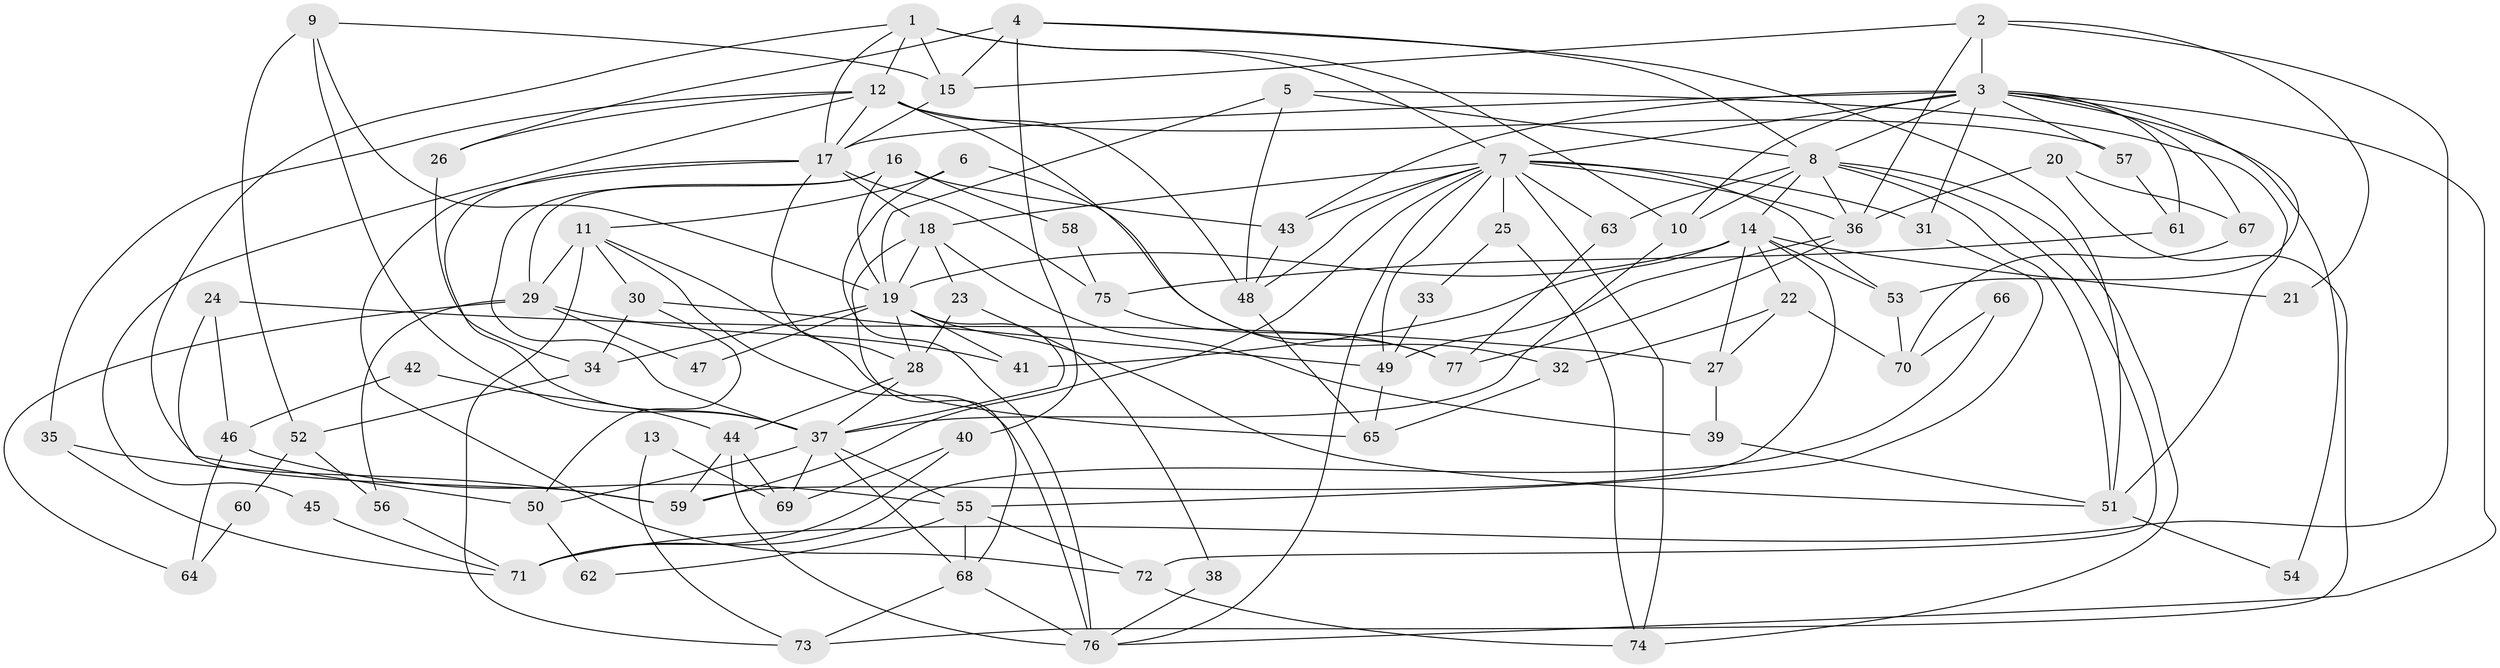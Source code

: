 // original degree distribution, {4: 0.3302752293577982, 5: 0.1834862385321101, 3: 0.22935779816513763, 6: 0.09174311926605505, 2: 0.12844036697247707, 7: 0.027522935779816515, 8: 0.009174311926605505}
// Generated by graph-tools (version 1.1) at 2025/51/03/04/25 22:51:20]
// undirected, 77 vertices, 173 edges
graph export_dot {
  node [color=gray90,style=filled];
  1;
  2;
  3;
  4;
  5;
  6;
  7;
  8;
  9;
  10;
  11;
  12;
  13;
  14;
  15;
  16;
  17;
  18;
  19;
  20;
  21;
  22;
  23;
  24;
  25;
  26;
  27;
  28;
  29;
  30;
  31;
  32;
  33;
  34;
  35;
  36;
  37;
  38;
  39;
  40;
  41;
  42;
  43;
  44;
  45;
  46;
  47;
  48;
  49;
  50;
  51;
  52;
  53;
  54;
  55;
  56;
  57;
  58;
  59;
  60;
  61;
  62;
  63;
  64;
  65;
  66;
  67;
  68;
  69;
  70;
  71;
  72;
  73;
  74;
  75;
  76;
  77;
  1 -- 7 [weight=1.0];
  1 -- 10 [weight=1.0];
  1 -- 12 [weight=1.0];
  1 -- 15 [weight=1.0];
  1 -- 17 [weight=1.0];
  1 -- 59 [weight=1.0];
  2 -- 3 [weight=1.0];
  2 -- 15 [weight=1.0];
  2 -- 21 [weight=1.0];
  2 -- 36 [weight=1.0];
  2 -- 71 [weight=1.0];
  3 -- 7 [weight=1.0];
  3 -- 8 [weight=2.0];
  3 -- 10 [weight=1.0];
  3 -- 17 [weight=2.0];
  3 -- 31 [weight=1.0];
  3 -- 43 [weight=1.0];
  3 -- 53 [weight=1.0];
  3 -- 54 [weight=1.0];
  3 -- 57 [weight=1.0];
  3 -- 61 [weight=1.0];
  3 -- 67 [weight=1.0];
  3 -- 76 [weight=1.0];
  4 -- 8 [weight=1.0];
  4 -- 15 [weight=1.0];
  4 -- 26 [weight=1.0];
  4 -- 40 [weight=1.0];
  4 -- 51 [weight=1.0];
  5 -- 8 [weight=1.0];
  5 -- 19 [weight=1.0];
  5 -- 48 [weight=1.0];
  5 -- 51 [weight=1.0];
  6 -- 11 [weight=1.0];
  6 -- 32 [weight=1.0];
  6 -- 76 [weight=1.0];
  7 -- 18 [weight=1.0];
  7 -- 25 [weight=1.0];
  7 -- 31 [weight=1.0];
  7 -- 36 [weight=2.0];
  7 -- 43 [weight=1.0];
  7 -- 48 [weight=1.0];
  7 -- 49 [weight=1.0];
  7 -- 53 [weight=1.0];
  7 -- 59 [weight=1.0];
  7 -- 63 [weight=1.0];
  7 -- 74 [weight=1.0];
  7 -- 76 [weight=1.0];
  8 -- 10 [weight=1.0];
  8 -- 14 [weight=1.0];
  8 -- 36 [weight=1.0];
  8 -- 51 [weight=1.0];
  8 -- 63 [weight=2.0];
  8 -- 72 [weight=1.0];
  8 -- 74 [weight=1.0];
  9 -- 15 [weight=1.0];
  9 -- 19 [weight=1.0];
  9 -- 37 [weight=1.0];
  9 -- 52 [weight=1.0];
  10 -- 37 [weight=1.0];
  11 -- 29 [weight=1.0];
  11 -- 30 [weight=1.0];
  11 -- 65 [weight=1.0];
  11 -- 73 [weight=1.0];
  11 -- 76 [weight=1.0];
  12 -- 17 [weight=1.0];
  12 -- 26 [weight=1.0];
  12 -- 35 [weight=1.0];
  12 -- 45 [weight=1.0];
  12 -- 48 [weight=1.0];
  12 -- 57 [weight=1.0];
  12 -- 77 [weight=1.0];
  13 -- 69 [weight=1.0];
  13 -- 73 [weight=1.0];
  14 -- 19 [weight=1.0];
  14 -- 21 [weight=1.0];
  14 -- 22 [weight=1.0];
  14 -- 27 [weight=1.0];
  14 -- 41 [weight=1.0];
  14 -- 53 [weight=1.0];
  14 -- 59 [weight=2.0];
  15 -- 17 [weight=1.0];
  16 -- 19 [weight=1.0];
  16 -- 29 [weight=1.0];
  16 -- 37 [weight=1.0];
  16 -- 43 [weight=1.0];
  16 -- 58 [weight=1.0];
  17 -- 18 [weight=1.0];
  17 -- 28 [weight=1.0];
  17 -- 37 [weight=1.0];
  17 -- 72 [weight=1.0];
  17 -- 75 [weight=1.0];
  18 -- 19 [weight=1.0];
  18 -- 23 [weight=1.0];
  18 -- 39 [weight=1.0];
  18 -- 68 [weight=1.0];
  19 -- 28 [weight=1.0];
  19 -- 34 [weight=1.0];
  19 -- 37 [weight=1.0];
  19 -- 41 [weight=1.0];
  19 -- 47 [weight=1.0];
  19 -- 51 [weight=1.0];
  20 -- 36 [weight=1.0];
  20 -- 67 [weight=1.0];
  20 -- 73 [weight=1.0];
  22 -- 27 [weight=1.0];
  22 -- 32 [weight=1.0];
  22 -- 70 [weight=1.0];
  23 -- 28 [weight=1.0];
  23 -- 38 [weight=1.0];
  24 -- 27 [weight=1.0];
  24 -- 46 [weight=1.0];
  24 -- 50 [weight=1.0];
  25 -- 33 [weight=1.0];
  25 -- 74 [weight=1.0];
  26 -- 34 [weight=1.0];
  27 -- 39 [weight=1.0];
  28 -- 37 [weight=1.0];
  28 -- 44 [weight=1.0];
  29 -- 41 [weight=1.0];
  29 -- 47 [weight=1.0];
  29 -- 56 [weight=1.0];
  29 -- 64 [weight=1.0];
  30 -- 34 [weight=1.0];
  30 -- 49 [weight=1.0];
  30 -- 50 [weight=1.0];
  31 -- 55 [weight=1.0];
  32 -- 65 [weight=1.0];
  33 -- 49 [weight=1.0];
  34 -- 52 [weight=1.0];
  35 -- 59 [weight=1.0];
  35 -- 71 [weight=1.0];
  36 -- 49 [weight=1.0];
  36 -- 77 [weight=1.0];
  37 -- 50 [weight=1.0];
  37 -- 55 [weight=1.0];
  37 -- 68 [weight=1.0];
  37 -- 69 [weight=1.0];
  38 -- 76 [weight=1.0];
  39 -- 51 [weight=1.0];
  40 -- 69 [weight=1.0];
  40 -- 71 [weight=1.0];
  42 -- 44 [weight=1.0];
  42 -- 46 [weight=1.0];
  43 -- 48 [weight=1.0];
  44 -- 59 [weight=1.0];
  44 -- 69 [weight=1.0];
  44 -- 76 [weight=1.0];
  45 -- 71 [weight=1.0];
  46 -- 55 [weight=1.0];
  46 -- 64 [weight=1.0];
  48 -- 65 [weight=1.0];
  49 -- 65 [weight=1.0];
  50 -- 62 [weight=1.0];
  51 -- 54 [weight=1.0];
  52 -- 56 [weight=1.0];
  52 -- 60 [weight=1.0];
  53 -- 70 [weight=1.0];
  55 -- 62 [weight=1.0];
  55 -- 68 [weight=1.0];
  55 -- 72 [weight=1.0];
  56 -- 71 [weight=1.0];
  57 -- 61 [weight=1.0];
  58 -- 75 [weight=1.0];
  60 -- 64 [weight=1.0];
  61 -- 75 [weight=1.0];
  63 -- 77 [weight=1.0];
  66 -- 70 [weight=1.0];
  66 -- 71 [weight=1.0];
  67 -- 70 [weight=1.0];
  68 -- 73 [weight=1.0];
  68 -- 76 [weight=1.0];
  72 -- 74 [weight=1.0];
  75 -- 77 [weight=1.0];
}
